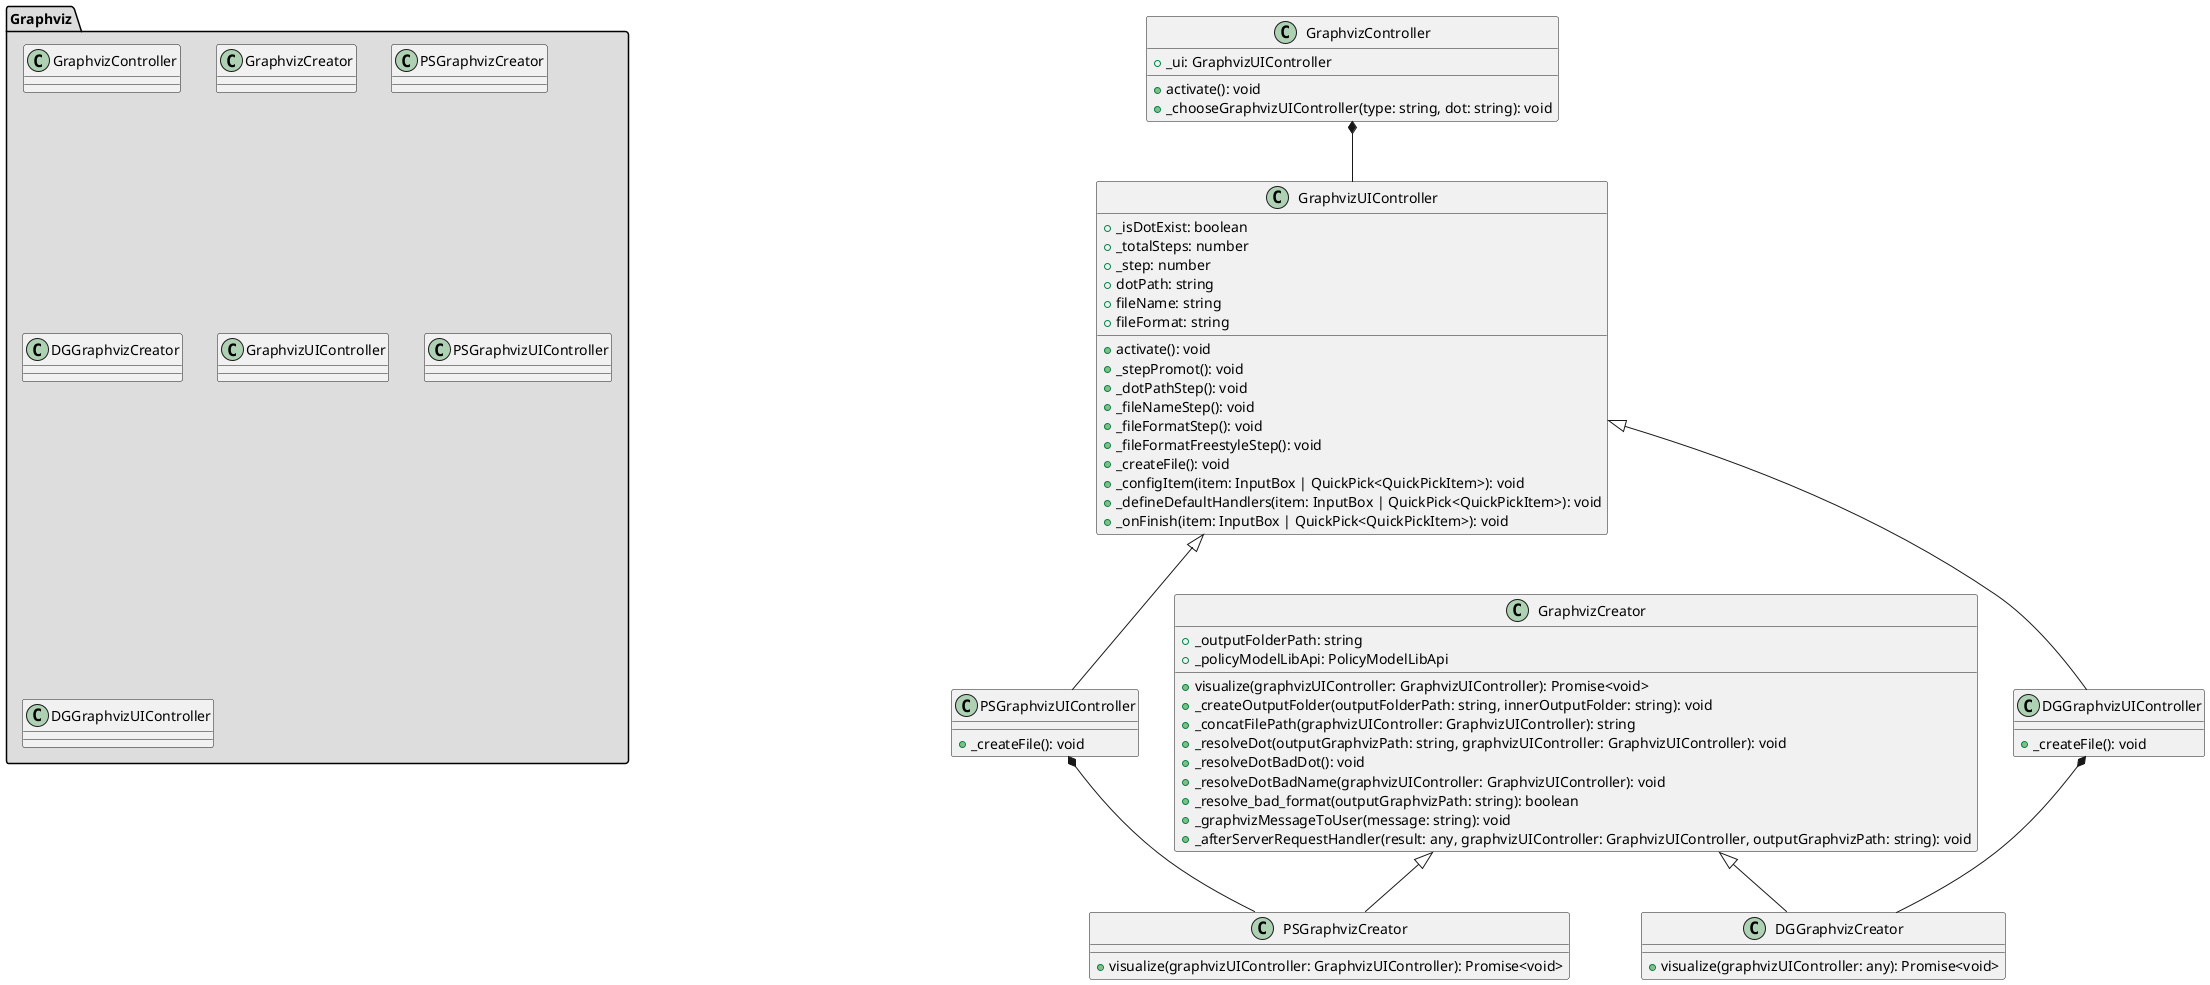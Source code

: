 @startuml

package Graphviz #DDDDDD{
	class GraphvizController
	class GraphvizCreator
	class PSGraphvizCreator
	class DGGraphvizCreator
	class GraphvizUIController
    class PSGraphvizUIController
    class DGGraphvizUIController
}

class GraphvizController {
    +_ui: GraphvizUIController
    +activate(): void
    +_chooseGraphvizUIController(type: string, dot: string): void
}
class GraphvizCreator {
    +_outputFolderPath: string
    +_policyModelLibApi: PolicyModelLibApi
    +visualize(graphvizUIController: GraphvizUIController): Promise<void>
    +_createOutputFolder(outputFolderPath: string, innerOutputFolder: string): void
    +_concatFilePath(graphvizUIController: GraphvizUIController): string
    +_resolveDot(outputGraphvizPath: string, graphvizUIController: GraphvizUIController): void
    +_resolveDotBadDot(): void
    +_resolveDotBadName(graphvizUIController: GraphvizUIController): void
    +_resolve_bad_format(outputGraphvizPath: string): boolean
    +_graphvizMessageToUser(message: string): void
    +_afterServerRequestHandler(result: any, graphvizUIController: GraphvizUIController, outputGraphvizPath: string): void
}
class PSGraphvizCreator extends GraphvizCreator {
    +visualize(graphvizUIController: GraphvizUIController): Promise<void>
}
class DGGraphvizCreator extends GraphvizCreator {
    +visualize(graphvizUIController: any): Promise<void>
}
class GraphvizUIController {
    +_isDotExist: boolean
    +_totalSteps: number
    +_step: number
    +dotPath: string
    +fileName: string
    +fileFormat: string
    +activate(): void
    +_stepPromot(): void
    +_dotPathStep(): void
    +_fileNameStep(): void
    +_fileFormatStep(): void
    +_fileFormatFreestyleStep(): void
    +_createFile(): void
    +_configItem(item: InputBox | QuickPick<QuickPickItem>): void
    +_defineDefaultHandlers(item: InputBox | QuickPick<QuickPickItem>): void
    +_onFinish(item: InputBox | QuickPick<QuickPickItem>): void
}
class PSGraphvizUIController extends GraphvizUIController {
    +_createFile(): void
}
class DGGraphvizUIController extends GraphvizUIController {
    +_createFile(): void
}

GraphvizController *-- GraphvizUIController
PSGraphvizUIController *-- PSGraphvizCreator
DGGraphvizUIController *-- DGGraphvizCreator


@enduml